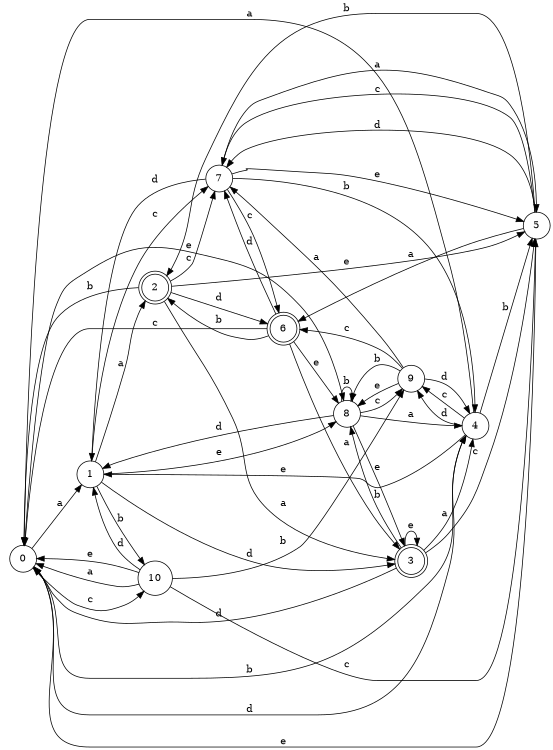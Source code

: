 digraph n9_4 {
__start0 [label="" shape="none"];

rankdir=LR;
size="8,5";

s0 [style="filled", color="black", fillcolor="white" shape="circle", label="0"];
s1 [style="filled", color="black", fillcolor="white" shape="circle", label="1"];
s2 [style="rounded,filled", color="black", fillcolor="white" shape="doublecircle", label="2"];
s3 [style="rounded,filled", color="black", fillcolor="white" shape="doublecircle", label="3"];
s4 [style="filled", color="black", fillcolor="white" shape="circle", label="4"];
s5 [style="filled", color="black", fillcolor="white" shape="circle", label="5"];
s6 [style="rounded,filled", color="black", fillcolor="white" shape="doublecircle", label="6"];
s7 [style="filled", color="black", fillcolor="white" shape="circle", label="7"];
s8 [style="filled", color="black", fillcolor="white" shape="circle", label="8"];
s9 [style="filled", color="black", fillcolor="white" shape="circle", label="9"];
s10 [style="filled", color="black", fillcolor="white" shape="circle", label="10"];
s0 -> s1 [label="a"];
s0 -> s4 [label="b"];
s0 -> s10 [label="c"];
s0 -> s4 [label="d"];
s0 -> s8 [label="e"];
s1 -> s2 [label="a"];
s1 -> s10 [label="b"];
s1 -> s7 [label="c"];
s1 -> s3 [label="d"];
s1 -> s8 [label="e"];
s2 -> s3 [label="a"];
s2 -> s0 [label="b"];
s2 -> s7 [label="c"];
s2 -> s6 [label="d"];
s2 -> s5 [label="e"];
s3 -> s4 [label="a"];
s3 -> s8 [label="b"];
s3 -> s5 [label="c"];
s3 -> s0 [label="d"];
s3 -> s3 [label="e"];
s4 -> s0 [label="a"];
s4 -> s5 [label="b"];
s4 -> s9 [label="c"];
s4 -> s9 [label="d"];
s4 -> s1 [label="e"];
s5 -> s6 [label="a"];
s5 -> s2 [label="b"];
s5 -> s7 [label="c"];
s5 -> s7 [label="d"];
s5 -> s0 [label="e"];
s6 -> s3 [label="a"];
s6 -> s2 [label="b"];
s6 -> s0 [label="c"];
s6 -> s7 [label="d"];
s6 -> s8 [label="e"];
s7 -> s5 [label="a"];
s7 -> s4 [label="b"];
s7 -> s6 [label="c"];
s7 -> s1 [label="d"];
s7 -> s5 [label="e"];
s8 -> s4 [label="a"];
s8 -> s8 [label="b"];
s8 -> s9 [label="c"];
s8 -> s1 [label="d"];
s8 -> s3 [label="e"];
s9 -> s7 [label="a"];
s9 -> s8 [label="b"];
s9 -> s6 [label="c"];
s9 -> s4 [label="d"];
s9 -> s8 [label="e"];
s10 -> s0 [label="a"];
s10 -> s9 [label="b"];
s10 -> s5 [label="c"];
s10 -> s1 [label="d"];
s10 -> s0 [label="e"];

}